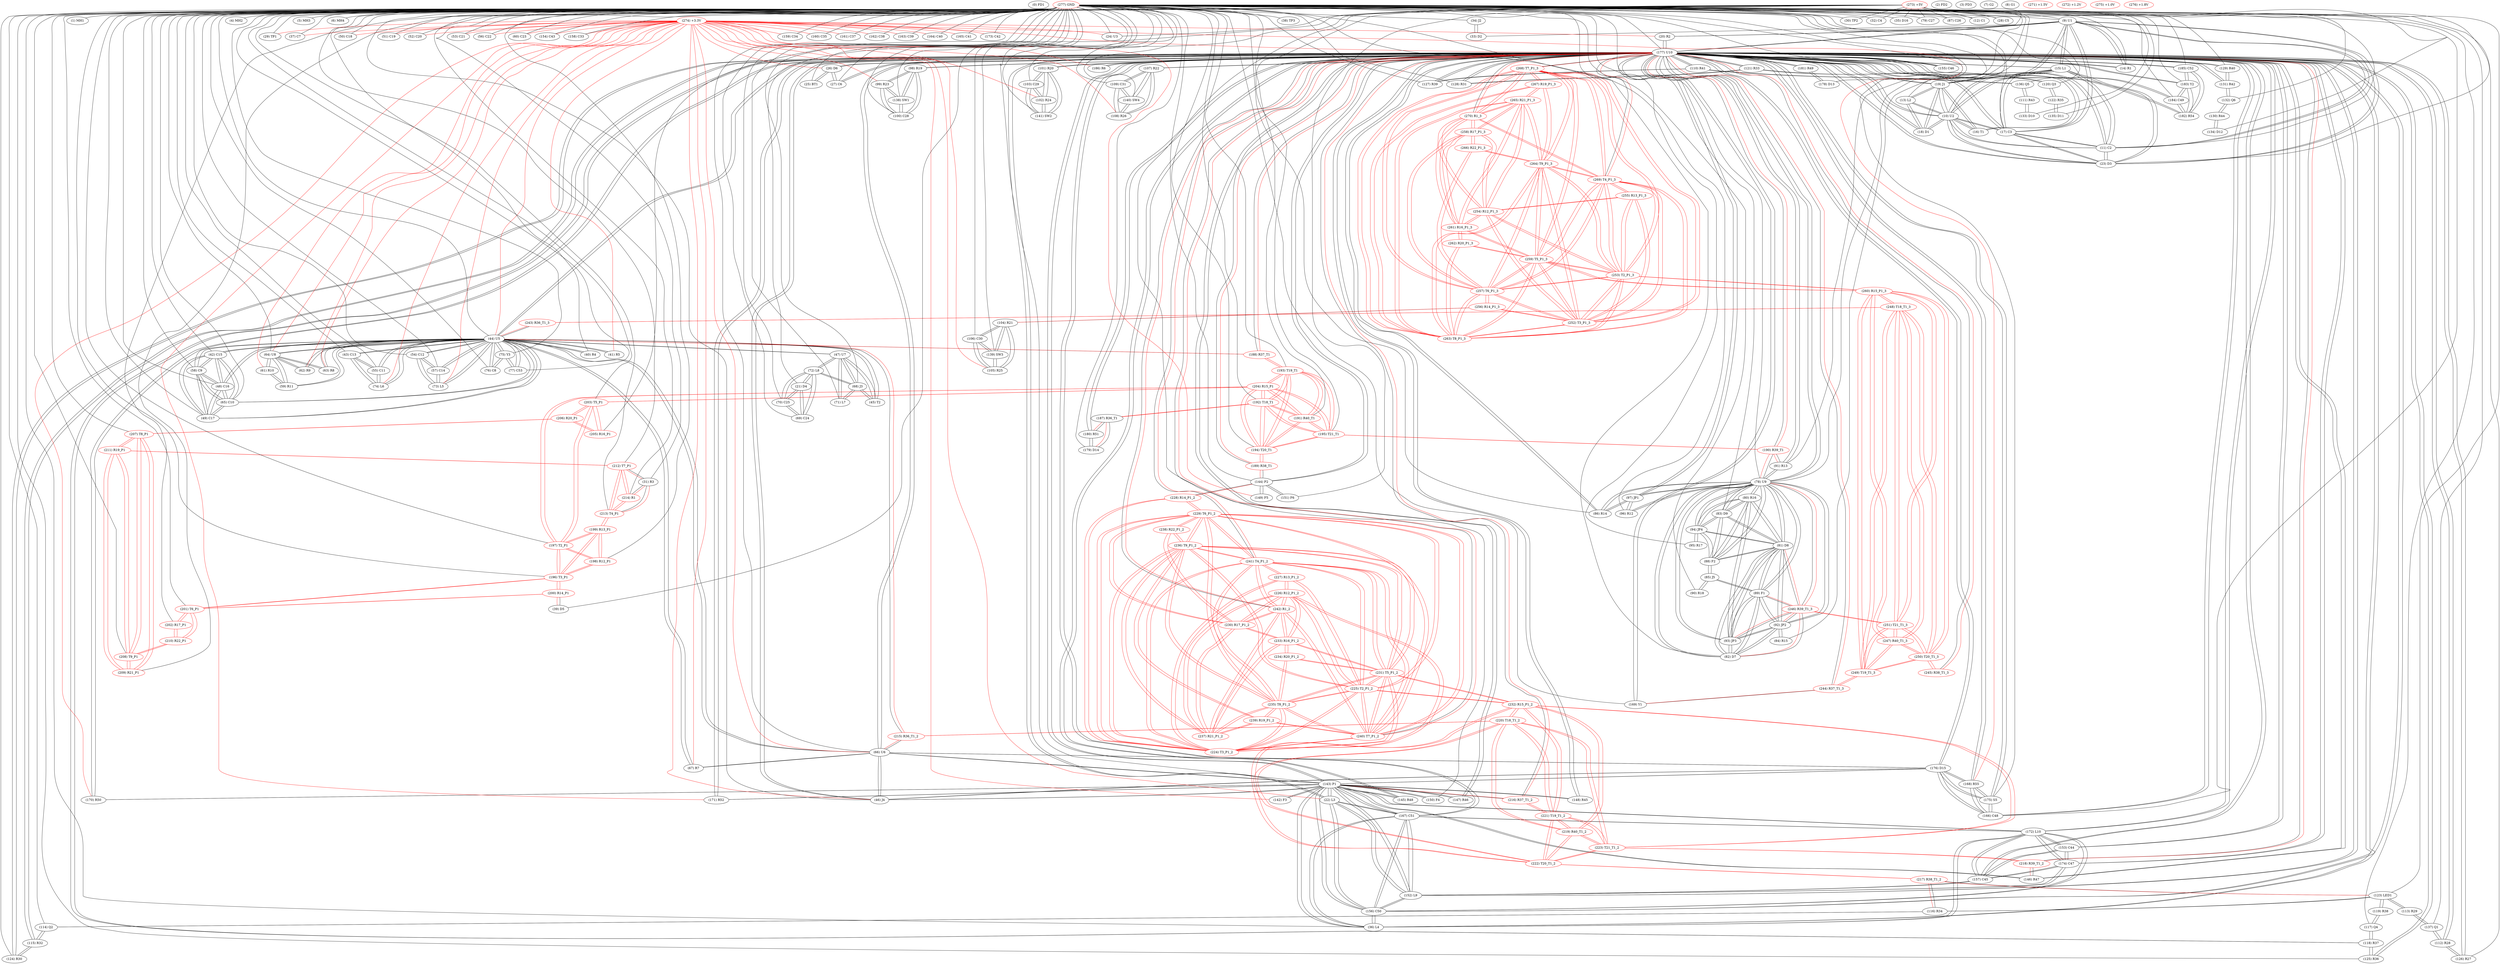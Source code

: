 graph {
	0 [label="(0) FD1"]
	1 [label="(1) MH1"]
	2 [label="(2) FD2"]
	3 [label="(3) FD3"]
	4 [label="(4) MH2"]
	5 [label="(5) MH3"]
	6 [label="(6) MH4"]
	7 [label="(7) G2"]
	8 [label="(8) G1"]
	9 [label="(9) U1"]
	20 [label="(20) R2"]
	177 [label="(177) U10"]
	14 [label="(14) R1"]
	15 [label="(15) L1"]
	23 [label="(23) D3"]
	10 [label="(10) U2"]
	11 [label="(11) C2"]
	17 [label="(17) C3"]
	10 [label="(10) U2"]
	177 [label="(177) U10"]
	16 [label="(16) T1"]
	15 [label="(15) L1"]
	9 [label="(9) U1"]
	23 [label="(23) D3"]
	11 [label="(11) C2"]
	17 [label="(17) C3"]
	18 [label="(18) D1"]
	19 [label="(19) J1"]
	13 [label="(13) L2"]
	11 [label="(11) C2"]
	15 [label="(15) L1"]
	9 [label="(9) U1"]
	23 [label="(23) D3"]
	177 [label="(177) U10"]
	10 [label="(10) U2"]
	17 [label="(17) C3"]
	12 [label="(12) C1"]
	13 [label="(13) L2"]
	18 [label="(18) D1"]
	19 [label="(19) J1"]
	10 [label="(10) U2"]
	14 [label="(14) R1"]
	9 [label="(9) U1"]
	177 [label="(177) U10"]
	15 [label="(15) L1"]
	9 [label="(9) U1"]
	23 [label="(23) D3"]
	177 [label="(177) U10"]
	10 [label="(10) U2"]
	11 [label="(11) C2"]
	17 [label="(17) C3"]
	19 [label="(19) J1"]
	16 [label="(16) T1"]
	177 [label="(177) U10"]
	10 [label="(10) U2"]
	19 [label="(19) J1"]
	17 [label="(17) C3"]
	15 [label="(15) L1"]
	9 [label="(9) U1"]
	23 [label="(23) D3"]
	177 [label="(177) U10"]
	10 [label="(10) U2"]
	11 [label="(11) C2"]
	18 [label="(18) D1"]
	19 [label="(19) J1"]
	177 [label="(177) U10"]
	10 [label="(10) U2"]
	13 [label="(13) L2"]
	19 [label="(19) J1"]
	18 [label="(18) D1"]
	177 [label="(177) U10"]
	16 [label="(16) T1"]
	10 [label="(10) U2"]
	13 [label="(13) L2"]
	15 [label="(15) L1"]
	20 [label="(20) R2"]
	9 [label="(9) U1"]
	177 [label="(177) U10"]
	21 [label="(21) D4"]
	70 [label="(70) C25"]
	69 [label="(69) C24"]
	72 [label="(72) L8"]
	22 [label="(22) L3"]
	156 [label="(156) C50"]
	152 [label="(152) L9"]
	177 [label="(177) U10"]
	167 [label="(167) C51"]
	143 [label="(143) P1"]
	23 [label="(23) D3"]
	15 [label="(15) L1"]
	9 [label="(9) U1"]
	177 [label="(177) U10"]
	10 [label="(10) U2"]
	11 [label="(11) C2"]
	17 [label="(17) C3"]
	24 [label="(24) U3"]
	25 [label="(25) BT1"]
	26 [label="(26) D6"]
	26 [label="(26) D6"]
	27 [label="(27) C6"]
	177 [label="(177) U10"]
	25 [label="(25) BT1"]
	27 [label="(27) C6"]
	26 [label="(26) D6"]
	177 [label="(177) U10"]
	28 [label="(28) C5"]
	29 [label="(29) TP1"]
	30 [label="(30) TP2"]
	31 [label="(31) R3"]
	214 [label="(214) R1"]
	213 [label="(213) T4_P1"]
	212 [label="(212) T7_P1"]
	32 [label="(32) C4"]
	33 [label="(33) D2"]
	34 [label="(34) J2"]
	34 [label="(34) J2"]
	33 [label="(33) D2"]
	35 [label="(35) D16"]
	36 [label="(36) L4"]
	172 [label="(172) L10"]
	177 [label="(177) U10"]
	143 [label="(143) P1"]
	156 [label="(156) C50"]
	167 [label="(167) C51"]
	37 [label="(37) C7"]
	38 [label="(38) TP3"]
	39 [label="(39) D5"]
	200 [label="(200) R14_P1"]
	40 [label="(40) R4"]
	44 [label="(44) U5"]
	41 [label="(41) R5"]
	44 [label="(44) U5"]
	42 [label="(42) C15"]
	49 [label="(49) C17"]
	44 [label="(44) U5"]
	65 [label="(65) C10"]
	48 [label="(48) C16"]
	58 [label="(58) C9"]
	43 [label="(43) C13"]
	44 [label="(44) U5"]
	74 [label="(74) L6"]
	55 [label="(55) C11"]
	44 [label="(44) U5"]
	177 [label="(177) U10"]
	188 [label="(188) R37_T1"]
	64 [label="(64) U8"]
	62 [label="(62) R9"]
	63 [label="(63) R8"]
	67 [label="(67) R7"]
	66 [label="(66) U6"]
	49 [label="(49) C17"]
	42 [label="(42) C15"]
	65 [label="(65) C10"]
	48 [label="(48) C16"]
	58 [label="(58) C9"]
	75 [label="(75) Y3"]
	76 [label="(76) C8"]
	59 [label="(59) R11"]
	54 [label="(54) C12"]
	73 [label="(73) L5"]
	57 [label="(57) C14"]
	74 [label="(74) L6"]
	55 [label="(55) C11"]
	43 [label="(43) C13"]
	41 [label="(41) R5"]
	40 [label="(40) R4"]
	215 [label="(215) R36_T1_2"]
	243 [label="(243) R36_T1_3"]
	77 [label="(77) C53"]
	45 [label="(45) T2"]
	47 [label="(47) U7"]
	45 [label="(45) T2"]
	68 [label="(68) J3"]
	44 [label="(44) U5"]
	47 [label="(47) U7"]
	46 [label="(46) J4"]
	66 [label="(66) U6"]
	177 [label="(177) U10"]
	176 [label="(176) D15"]
	143 [label="(143) P1"]
	47 [label="(47) U7"]
	68 [label="(68) J3"]
	72 [label="(72) L8"]
	71 [label="(71) L7"]
	44 [label="(44) U5"]
	45 [label="(45) T2"]
	48 [label="(48) C16"]
	49 [label="(49) C17"]
	42 [label="(42) C15"]
	44 [label="(44) U5"]
	65 [label="(65) C10"]
	58 [label="(58) C9"]
	49 [label="(49) C17"]
	42 [label="(42) C15"]
	44 [label="(44) U5"]
	65 [label="(65) C10"]
	48 [label="(48) C16"]
	58 [label="(58) C9"]
	50 [label="(50) C18"]
	51 [label="(51) C19"]
	52 [label="(52) C20"]
	53 [label="(53) C21"]
	54 [label="(54) C12"]
	73 [label="(73) L5"]
	44 [label="(44) U5"]
	57 [label="(57) C14"]
	55 [label="(55) C11"]
	44 [label="(44) U5"]
	74 [label="(74) L6"]
	43 [label="(43) C13"]
	56 [label="(56) C22"]
	57 [label="(57) C14"]
	54 [label="(54) C12"]
	73 [label="(73) L5"]
	44 [label="(44) U5"]
	58 [label="(58) C9"]
	49 [label="(49) C17"]
	42 [label="(42) C15"]
	44 [label="(44) U5"]
	65 [label="(65) C10"]
	48 [label="(48) C16"]
	59 [label="(59) R11"]
	64 [label="(64) U8"]
	61 [label="(61) R10"]
	44 [label="(44) U5"]
	60 [label="(60) C23"]
	61 [label="(61) R10"]
	64 [label="(64) U8"]
	59 [label="(59) R11"]
	62 [label="(62) R9"]
	64 [label="(64) U8"]
	44 [label="(44) U5"]
	63 [label="(63) R8"]
	44 [label="(44) U5"]
	64 [label="(64) U8"]
	64 [label="(64) U8"]
	61 [label="(61) R10"]
	59 [label="(59) R11"]
	44 [label="(44) U5"]
	62 [label="(62) R9"]
	63 [label="(63) R8"]
	65 [label="(65) C10"]
	49 [label="(49) C17"]
	42 [label="(42) C15"]
	44 [label="(44) U5"]
	48 [label="(48) C16"]
	58 [label="(58) C9"]
	66 [label="(66) U6"]
	46 [label="(46) J4"]
	177 [label="(177) U10"]
	176 [label="(176) D15"]
	143 [label="(143) P1"]
	44 [label="(44) U5"]
	67 [label="(67) R7"]
	215 [label="(215) R36_T1_2"]
	67 [label="(67) R7"]
	44 [label="(44) U5"]
	66 [label="(66) U6"]
	68 [label="(68) J3"]
	47 [label="(47) U7"]
	72 [label="(72) L8"]
	71 [label="(71) L7"]
	45 [label="(45) T2"]
	69 [label="(69) C24"]
	70 [label="(70) C25"]
	72 [label="(72) L8"]
	21 [label="(21) D4"]
	70 [label="(70) C25"]
	69 [label="(69) C24"]
	72 [label="(72) L8"]
	21 [label="(21) D4"]
	71 [label="(71) L7"]
	47 [label="(47) U7"]
	68 [label="(68) J3"]
	72 [label="(72) L8"]
	70 [label="(70) C25"]
	69 [label="(69) C24"]
	21 [label="(21) D4"]
	68 [label="(68) J3"]
	47 [label="(47) U7"]
	73 [label="(73) L5"]
	54 [label="(54) C12"]
	44 [label="(44) U5"]
	57 [label="(57) C14"]
	74 [label="(74) L6"]
	44 [label="(44) U5"]
	55 [label="(55) C11"]
	43 [label="(43) C13"]
	75 [label="(75) Y3"]
	44 [label="(44) U5"]
	76 [label="(76) C8"]
	77 [label="(77) C53"]
	76 [label="(76) C8"]
	44 [label="(44) U5"]
	75 [label="(75) Y3"]
	77 [label="(77) C53"]
	44 [label="(44) U5"]
	75 [label="(75) Y3"]
	78 [label="(78) U9"]
	177 [label="(177) U10"]
	97 [label="(97) JP1"]
	86 [label="(86) R14"]
	91 [label="(91) R13"]
	190 [label="(190) R39_T1"]
	96 [label="(96) R12"]
	89 [label="(89) F1"]
	82 [label="(82) D7"]
	93 [label="(93) JP3"]
	92 [label="(92) JP2"]
	81 [label="(81) D8"]
	246 [label="(246) R39_T1_3"]
	88 [label="(88) F2"]
	94 [label="(94) JP4"]
	83 [label="(83) D9"]
	80 [label="(80) R16"]
	79 [label="(79) C27"]
	80 [label="(80) R16"]
	93 [label="(93) JP3"]
	88 [label="(88) F2"]
	94 [label="(94) JP4"]
	83 [label="(83) D9"]
	78 [label="(78) U9"]
	81 [label="(81) D8"]
	81 [label="(81) D8"]
	78 [label="(78) U9"]
	89 [label="(89) F1"]
	82 [label="(82) D7"]
	93 [label="(93) JP3"]
	92 [label="(92) JP2"]
	246 [label="(246) R39_T1_3"]
	88 [label="(88) F2"]
	94 [label="(94) JP4"]
	83 [label="(83) D9"]
	80 [label="(80) R16"]
	82 [label="(82) D7"]
	78 [label="(78) U9"]
	89 [label="(89) F1"]
	93 [label="(93) JP3"]
	92 [label="(92) JP2"]
	81 [label="(81) D8"]
	246 [label="(246) R39_T1_3"]
	83 [label="(83) D9"]
	88 [label="(88) F2"]
	94 [label="(94) JP4"]
	78 [label="(78) U9"]
	81 [label="(81) D8"]
	80 [label="(80) R16"]
	84 [label="(84) R15"]
	92 [label="(92) JP2"]
	85 [label="(85) J5"]
	89 [label="(89) F1"]
	88 [label="(88) F2"]
	90 [label="(90) R18"]
	86 [label="(86) R14"]
	97 [label="(97) JP1"]
	177 [label="(177) U10"]
	78 [label="(78) U9"]
	87 [label="(87) C26"]
	88 [label="(88) F2"]
	85 [label="(85) J5"]
	94 [label="(94) JP4"]
	83 [label="(83) D9"]
	78 [label="(78) U9"]
	81 [label="(81) D8"]
	80 [label="(80) R16"]
	89 [label="(89) F1"]
	85 [label="(85) J5"]
	78 [label="(78) U9"]
	82 [label="(82) D7"]
	93 [label="(93) JP3"]
	92 [label="(92) JP2"]
	81 [label="(81) D8"]
	246 [label="(246) R39_T1_3"]
	90 [label="(90) R18"]
	85 [label="(85) J5"]
	91 [label="(91) R13"]
	78 [label="(78) U9"]
	177 [label="(177) U10"]
	190 [label="(190) R39_T1"]
	92 [label="(92) JP2"]
	84 [label="(84) R15"]
	78 [label="(78) U9"]
	89 [label="(89) F1"]
	82 [label="(82) D7"]
	93 [label="(93) JP3"]
	81 [label="(81) D8"]
	246 [label="(246) R39_T1_3"]
	93 [label="(93) JP3"]
	80 [label="(80) R16"]
	78 [label="(78) U9"]
	89 [label="(89) F1"]
	82 [label="(82) D7"]
	92 [label="(92) JP2"]
	81 [label="(81) D8"]
	246 [label="(246) R39_T1_3"]
	94 [label="(94) JP4"]
	95 [label="(95) R17"]
	88 [label="(88) F2"]
	83 [label="(83) D9"]
	78 [label="(78) U9"]
	81 [label="(81) D8"]
	80 [label="(80) R16"]
	95 [label="(95) R17"]
	94 [label="(94) JP4"]
	96 [label="(96) R12"]
	78 [label="(78) U9"]
	97 [label="(97) JP1"]
	97 [label="(97) JP1"]
	86 [label="(86) R14"]
	177 [label="(177) U10"]
	78 [label="(78) U9"]
	96 [label="(96) R12"]
	98 [label="(98) R19"]
	177 [label="(177) U10"]
	100 [label="(100) C28"]
	138 [label="(138) SW1"]
	99 [label="(99) R23"]
	99 [label="(99) R23"]
	100 [label="(100) C28"]
	138 [label="(138) SW1"]
	98 [label="(98) R19"]
	100 [label="(100) C28"]
	138 [label="(138) SW1"]
	98 [label="(98) R19"]
	99 [label="(99) R23"]
	101 [label="(101) R20"]
	177 [label="(177) U10"]
	141 [label="(141) SW2"]
	102 [label="(102) R24"]
	103 [label="(103) C29"]
	102 [label="(102) R24"]
	101 [label="(101) R20"]
	141 [label="(141) SW2"]
	103 [label="(103) C29"]
	103 [label="(103) C29"]
	101 [label="(101) R20"]
	141 [label="(141) SW2"]
	102 [label="(102) R24"]
	104 [label="(104) R21"]
	256 [label="(256) R14_P1_3"]
	105 [label="(105) R25"]
	139 [label="(139) SW3"]
	106 [label="(106) C30"]
	105 [label="(105) R25"]
	139 [label="(139) SW3"]
	106 [label="(106) C30"]
	104 [label="(104) R21"]
	106 [label="(106) C30"]
	105 [label="(105) R25"]
	139 [label="(139) SW3"]
	104 [label="(104) R21"]
	107 [label="(107) R22"]
	177 [label="(177) U10"]
	108 [label="(108) R26"]
	140 [label="(140) SW4"]
	109 [label="(109) C31"]
	108 [label="(108) R26"]
	107 [label="(107) R22"]
	140 [label="(140) SW4"]
	109 [label="(109) C31"]
	109 [label="(109) C31"]
	108 [label="(108) R26"]
	107 [label="(107) R22"]
	140 [label="(140) SW4"]
	110 [label="(110) R41"]
	177 [label="(177) U10"]
	127 [label="(127) R39"]
	136 [label="(136) Q5"]
	111 [label="(111) R43"]
	133 [label="(133) D10"]
	136 [label="(136) Q5"]
	112 [label="(112) R28"]
	126 [label="(126) R27"]
	177 [label="(177) U10"]
	137 [label="(137) Q1"]
	113 [label="(113) R29"]
	123 [label="(123) LED1"]
	137 [label="(137) Q1"]
	114 [label="(114) Q2"]
	116 [label="(116) R34"]
	115 [label="(115) R32"]
	115 [label="(115) R32"]
	177 [label="(177) U10"]
	124 [label="(124) R30"]
	114 [label="(114) Q2"]
	116 [label="(116) R34"]
	123 [label="(123) LED1"]
	217 [label="(217) R38_T1_2"]
	114 [label="(114) Q2"]
	117 [label="(117) Q4"]
	118 [label="(118) R37"]
	119 [label="(119) R38"]
	118 [label="(118) R37"]
	125 [label="(125) R36"]
	177 [label="(177) U10"]
	117 [label="(117) Q4"]
	119 [label="(119) R38"]
	123 [label="(123) LED1"]
	117 [label="(117) Q4"]
	120 [label="(120) Q3"]
	121 [label="(121) R33"]
	122 [label="(122) R35"]
	121 [label="(121) R33"]
	128 [label="(128) R31"]
	177 [label="(177) U10"]
	120 [label="(120) Q3"]
	122 [label="(122) R35"]
	135 [label="(135) D11"]
	120 [label="(120) Q3"]
	123 [label="(123) LED1"]
	116 [label="(116) R34"]
	217 [label="(217) R38_T1_2"]
	119 [label="(119) R38"]
	113 [label="(113) R29"]
	124 [label="(124) R30"]
	115 [label="(115) R32"]
	177 [label="(177) U10"]
	125 [label="(125) R36"]
	177 [label="(177) U10"]
	118 [label="(118) R37"]
	126 [label="(126) R27"]
	177 [label="(177) U10"]
	112 [label="(112) R28"]
	127 [label="(127) R39"]
	177 [label="(177) U10"]
	110 [label="(110) R41"]
	128 [label="(128) R31"]
	177 [label="(177) U10"]
	121 [label="(121) R33"]
	129 [label="(129) R40"]
	177 [label="(177) U10"]
	131 [label="(131) R42"]
	130 [label="(130) R44"]
	134 [label="(134) D12"]
	132 [label="(132) Q6"]
	131 [label="(131) R42"]
	129 [label="(129) R40"]
	177 [label="(177) U10"]
	132 [label="(132) Q6"]
	132 [label="(132) Q6"]
	131 [label="(131) R42"]
	130 [label="(130) R44"]
	133 [label="(133) D10"]
	111 [label="(111) R43"]
	134 [label="(134) D12"]
	130 [label="(130) R44"]
	135 [label="(135) D11"]
	122 [label="(122) R35"]
	136 [label="(136) Q5"]
	110 [label="(110) R41"]
	111 [label="(111) R43"]
	137 [label="(137) Q1"]
	112 [label="(112) R28"]
	113 [label="(113) R29"]
	138 [label="(138) SW1"]
	100 [label="(100) C28"]
	98 [label="(98) R19"]
	99 [label="(99) R23"]
	139 [label="(139) SW3"]
	105 [label="(105) R25"]
	106 [label="(106) C30"]
	104 [label="(104) R21"]
	140 [label="(140) SW4"]
	108 [label="(108) R26"]
	107 [label="(107) R22"]
	109 [label="(109) C31"]
	141 [label="(141) SW2"]
	101 [label="(101) R20"]
	102 [label="(102) R24"]
	103 [label="(103) C29"]
	142 [label="(142) F3"]
	143 [label="(143) P1"]
	143 [label="(143) P1"]
	177 [label="(177) U10"]
	216 [label="(216) R37_T1_2"]
	170 [label="(170) R50"]
	171 [label="(171) R52"]
	176 [label="(176) D15"]
	46 [label="(46) J4"]
	66 [label="(66) U6"]
	36 [label="(36) L4"]
	172 [label="(172) L10"]
	156 [label="(156) C50"]
	167 [label="(167) C51"]
	152 [label="(152) L9"]
	22 [label="(22) L3"]
	145 [label="(145) R48"]
	146 [label="(146) R47"]
	147 [label="(147) R46"]
	148 [label="(148) R45"]
	150 [label="(150) F4"]
	142 [label="(142) F3"]
	144 [label="(144) P2"]
	177 [label="(177) U10"]
	189 [label="(189) R38_T1"]
	228 [label="(228) R14_P1_2"]
	149 [label="(149) F5"]
	151 [label="(151) F6"]
	145 [label="(145) R48"]
	177 [label="(177) U10"]
	143 [label="(143) P1"]
	146 [label="(146) R47"]
	177 [label="(177) U10"]
	218 [label="(218) R39_T1_2"]
	143 [label="(143) P1"]
	147 [label="(147) R46"]
	177 [label="(177) U10"]
	143 [label="(143) P1"]
	148 [label="(148) R45"]
	177 [label="(177) U10"]
	143 [label="(143) P1"]
	149 [label="(149) F5"]
	144 [label="(144) P2"]
	150 [label="(150) F4"]
	143 [label="(143) P1"]
	151 [label="(151) F6"]
	144 [label="(144) P2"]
	152 [label="(152) L9"]
	157 [label="(157) C45"]
	177 [label="(177) U10"]
	174 [label="(174) C47"]
	156 [label="(156) C50"]
	167 [label="(167) C51"]
	22 [label="(22) L3"]
	143 [label="(143) P1"]
	153 [label="(153) C44"]
	177 [label="(177) U10"]
	172 [label="(172) L10"]
	157 [label="(157) C45"]
	174 [label="(174) C47"]
	154 [label="(154) C43"]
	155 [label="(155) C46"]
	177 [label="(177) U10"]
	156 [label="(156) C50"]
	36 [label="(36) L4"]
	172 [label="(172) L10"]
	177 [label="(177) U10"]
	143 [label="(143) P1"]
	167 [label="(167) C51"]
	152 [label="(152) L9"]
	22 [label="(22) L3"]
	157 [label="(157) C45"]
	152 [label="(152) L9"]
	177 [label="(177) U10"]
	174 [label="(174) C47"]
	172 [label="(172) L10"]
	153 [label="(153) C44"]
	158 [label="(158) C33"]
	159 [label="(159) C34"]
	160 [label="(160) C35"]
	161 [label="(161) C37"]
	162 [label="(162) C38"]
	163 [label="(163) C39"]
	164 [label="(164) C40"]
	165 [label="(165) C41"]
	166 [label="(166) C48"]
	177 [label="(177) U10"]
	176 [label="(176) D15"]
	175 [label="(175) S5"]
	168 [label="(168) R55"]
	167 [label="(167) C51"]
	36 [label="(36) L4"]
	172 [label="(172) L10"]
	177 [label="(177) U10"]
	143 [label="(143) P1"]
	156 [label="(156) C50"]
	152 [label="(152) L9"]
	22 [label="(22) L3"]
	168 [label="(168) R55"]
	177 [label="(177) U10"]
	166 [label="(166) C48"]
	176 [label="(176) D15"]
	175 [label="(175) S5"]
	169 [label="(169) Y1"]
	177 [label="(177) U10"]
	244 [label="(244) R37_T1_3"]
	170 [label="(170) R50"]
	177 [label="(177) U10"]
	143 [label="(143) P1"]
	171 [label="(171) R52"]
	177 [label="(177) U10"]
	143 [label="(143) P1"]
	172 [label="(172) L10"]
	177 [label="(177) U10"]
	157 [label="(157) C45"]
	153 [label="(153) C44"]
	174 [label="(174) C47"]
	36 [label="(36) L4"]
	143 [label="(143) P1"]
	156 [label="(156) C50"]
	167 [label="(167) C51"]
	173 [label="(173) C42"]
	174 [label="(174) C47"]
	157 [label="(157) C45"]
	152 [label="(152) L9"]
	177 [label="(177) U10"]
	172 [label="(172) L10"]
	153 [label="(153) C44"]
	175 [label="(175) S5"]
	177 [label="(177) U10"]
	166 [label="(166) C48"]
	176 [label="(176) D15"]
	168 [label="(168) R55"]
	176 [label="(176) D15"]
	46 [label="(46) J4"]
	143 [label="(143) P1"]
	66 [label="(66) U6"]
	177 [label="(177) U10"]
	166 [label="(166) C48"]
	175 [label="(175) S5"]
	168 [label="(168) R55"]
	177 [label="(177) U10"]
	144 [label="(144) P2"]
	143 [label="(143) P1"]
	216 [label="(216) R37_T1_2"]
	189 [label="(189) R38_T1"]
	44 [label="(44) U5"]
	170 [label="(170) R50"]
	171 [label="(171) R52"]
	188 [label="(188) R37_T1"]
	148 [label="(148) R45"]
	147 [label="(147) R46"]
	146 [label="(146) R47"]
	218 [label="(218) R39_T1_2"]
	145 [label="(145) R48"]
	10 [label="(10) U2"]
	16 [label="(16) T1"]
	66 [label="(66) U6"]
	46 [label="(46) J4"]
	129 [label="(129) R40"]
	131 [label="(131) R42"]
	110 [label="(110) R41"]
	127 [label="(127) R39"]
	125 [label="(125) R36"]
	118 [label="(118) R37"]
	115 [label="(115) R32"]
	124 [label="(124) R30"]
	126 [label="(126) R27"]
	112 [label="(112) R28"]
	107 [label="(107) R22"]
	128 [label="(128) R31"]
	121 [label="(121) R33"]
	101 [label="(101) R20"]
	98 [label="(98) R19"]
	20 [label="(20) R2"]
	9 [label="(9) U1"]
	14 [label="(14) R1"]
	18 [label="(18) D1"]
	19 [label="(19) J1"]
	78 [label="(78) U9"]
	97 [label="(97) JP1"]
	86 [label="(86) R14"]
	91 [label="(91) R13"]
	190 [label="(190) R39_T1"]
	15 [label="(15) L1"]
	23 [label="(23) D3"]
	11 [label="(11) C2"]
	17 [label="(17) C3"]
	27 [label="(27) C6"]
	26 [label="(26) D6"]
	245 [label="(245) R38_T1_3"]
	180 [label="(180) R51"]
	181 [label="(181) R49"]
	166 [label="(166) C48"]
	176 [label="(176) D15"]
	175 [label="(175) S5"]
	168 [label="(168) R55"]
	186 [label="(186) R6"]
	155 [label="(155) C46"]
	153 [label="(153) C44"]
	157 [label="(157) C45"]
	152 [label="(152) L9"]
	174 [label="(174) C47"]
	172 [label="(172) L10"]
	185 [label="(185) C52"]
	182 [label="(182) R54"]
	183 [label="(183) Y2"]
	184 [label="(184) C49"]
	169 [label="(169) Y1"]
	244 [label="(244) R37_T1_3"]
	36 [label="(36) L4"]
	156 [label="(156) C50"]
	167 [label="(167) C51"]
	22 [label="(22) L3"]
	242 [label="(242) R1_2"]
	241 [label="(241) T4_P1_2"]
	240 [label="(240) T7_P1_2"]
	270 [label="(270) R1_3"]
	269 [label="(269) T4_P1_3"]
	268 [label="(268) T7_P1_3"]
	178 [label="(178) D13"]
	181 [label="(181) R49"]
	179 [label="(179) D14"]
	180 [label="(180) R51"]
	187 [label="(187) R36_T1"]
	180 [label="(180) R51"]
	177 [label="(177) U10"]
	179 [label="(179) D14"]
	187 [label="(187) R36_T1"]
	181 [label="(181) R49"]
	177 [label="(177) U10"]
	178 [label="(178) D13"]
	182 [label="(182) R54"]
	185 [label="(185) C52"]
	177 [label="(177) U10"]
	183 [label="(183) Y2"]
	184 [label="(184) C49"]
	183 [label="(183) Y2"]
	185 [label="(185) C52"]
	177 [label="(177) U10"]
	182 [label="(182) R54"]
	184 [label="(184) C49"]
	184 [label="(184) C49"]
	183 [label="(183) Y2"]
	177 [label="(177) U10"]
	182 [label="(182) R54"]
	185 [label="(185) C52"]
	177 [label="(177) U10"]
	182 [label="(182) R54"]
	183 [label="(183) Y2"]
	186 [label="(186) R6"]
	177 [label="(177) U10"]
	187 [label="(187) R36_T1"]
	180 [label="(180) R51"]
	179 [label="(179) D14"]
	192 [label="(192) T18_T1"]
	188 [label="(188) R37_T1" color=red]
	44 [label="(44) U5"]
	177 [label="(177) U10"]
	193 [label="(193) T19_T1"]
	189 [label="(189) R38_T1" color=red]
	177 [label="(177) U10"]
	144 [label="(144) P2"]
	194 [label="(194) T20_T1"]
	190 [label="(190) R39_T1" color=red]
	78 [label="(78) U9"]
	91 [label="(91) R13"]
	177 [label="(177) U10"]
	195 [label="(195) T21_T1"]
	191 [label="(191) R40_T1" color=red]
	204 [label="(204) R15_P1"]
	192 [label="(192) T18_T1"]
	195 [label="(195) T21_T1"]
	194 [label="(194) T20_T1"]
	193 [label="(193) T19_T1"]
	192 [label="(192) T18_T1" color=red]
	187 [label="(187) R36_T1"]
	204 [label="(204) R15_P1"]
	195 [label="(195) T21_T1"]
	194 [label="(194) T20_T1"]
	193 [label="(193) T19_T1"]
	191 [label="(191) R40_T1"]
	193 [label="(193) T19_T1" color=red]
	188 [label="(188) R37_T1"]
	204 [label="(204) R15_P1"]
	192 [label="(192) T18_T1"]
	195 [label="(195) T21_T1"]
	194 [label="(194) T20_T1"]
	191 [label="(191) R40_T1"]
	194 [label="(194) T20_T1" color=red]
	189 [label="(189) R38_T1"]
	204 [label="(204) R15_P1"]
	192 [label="(192) T18_T1"]
	195 [label="(195) T21_T1"]
	193 [label="(193) T19_T1"]
	191 [label="(191) R40_T1"]
	195 [label="(195) T21_T1" color=red]
	190 [label="(190) R39_T1"]
	204 [label="(204) R15_P1"]
	192 [label="(192) T18_T1"]
	194 [label="(194) T20_T1"]
	193 [label="(193) T19_T1"]
	191 [label="(191) R40_T1"]
	196 [label="(196) T3_P1" color=red]
	200 [label="(200) R14_P1"]
	201 [label="(201) T6_P1"]
	199 [label="(199) R13_P1"]
	198 [label="(198) R12_P1"]
	197 [label="(197) T2_P1"]
	197 [label="(197) T2_P1" color=red]
	199 [label="(199) R13_P1"]
	196 [label="(196) T3_P1"]
	198 [label="(198) R12_P1"]
	203 [label="(203) T5_P1"]
	204 [label="(204) R15_P1"]
	198 [label="(198) R12_P1" color=red]
	199 [label="(199) R13_P1"]
	196 [label="(196) T3_P1"]
	197 [label="(197) T2_P1"]
	199 [label="(199) R13_P1" color=red]
	213 [label="(213) T4_P1"]
	196 [label="(196) T3_P1"]
	198 [label="(198) R12_P1"]
	197 [label="(197) T2_P1"]
	200 [label="(200) R14_P1" color=red]
	39 [label="(39) D5"]
	196 [label="(196) T3_P1"]
	201 [label="(201) T6_P1"]
	201 [label="(201) T6_P1" color=red]
	200 [label="(200) R14_P1"]
	196 [label="(196) T3_P1"]
	210 [label="(210) R22_P1"]
	202 [label="(202) R17_P1"]
	202 [label="(202) R17_P1" color=red]
	210 [label="(210) R22_P1"]
	201 [label="(201) T6_P1"]
	203 [label="(203) T5_P1" color=red]
	197 [label="(197) T2_P1"]
	204 [label="(204) R15_P1"]
	205 [label="(205) R16_P1"]
	206 [label="(206) R20_P1"]
	204 [label="(204) R15_P1" color=red]
	192 [label="(192) T18_T1"]
	195 [label="(195) T21_T1"]
	194 [label="(194) T20_T1"]
	193 [label="(193) T19_T1"]
	191 [label="(191) R40_T1"]
	197 [label="(197) T2_P1"]
	203 [label="(203) T5_P1"]
	205 [label="(205) R16_P1" color=red]
	203 [label="(203) T5_P1"]
	206 [label="(206) R20_P1"]
	206 [label="(206) R20_P1" color=red]
	207 [label="(207) T8_P1"]
	205 [label="(205) R16_P1"]
	203 [label="(203) T5_P1"]
	207 [label="(207) T8_P1" color=red]
	208 [label="(208) T9_P1"]
	209 [label="(209) R21_P1"]
	211 [label="(211) R19_P1"]
	206 [label="(206) R20_P1"]
	208 [label="(208) T9_P1" color=red]
	210 [label="(210) R22_P1"]
	209 [label="(209) R21_P1"]
	207 [label="(207) T8_P1"]
	211 [label="(211) R19_P1"]
	209 [label="(209) R21_P1" color=red]
	208 [label="(208) T9_P1"]
	207 [label="(207) T8_P1"]
	211 [label="(211) R19_P1"]
	210 [label="(210) R22_P1" color=red]
	208 [label="(208) T9_P1"]
	201 [label="(201) T6_P1"]
	202 [label="(202) R17_P1"]
	211 [label="(211) R19_P1" color=red]
	208 [label="(208) T9_P1"]
	209 [label="(209) R21_P1"]
	207 [label="(207) T8_P1"]
	212 [label="(212) T7_P1"]
	212 [label="(212) T7_P1" color=red]
	214 [label="(214) R1"]
	213 [label="(213) T4_P1"]
	31 [label="(31) R3"]
	211 [label="(211) R19_P1"]
	213 [label="(213) T4_P1" color=red]
	199 [label="(199) R13_P1"]
	214 [label="(214) R1"]
	212 [label="(212) T7_P1"]
	31 [label="(31) R3"]
	214 [label="(214) R1" color=red]
	213 [label="(213) T4_P1"]
	212 [label="(212) T7_P1"]
	31 [label="(31) R3"]
	215 [label="(215) R36_T1_2" color=red]
	44 [label="(44) U5"]
	66 [label="(66) U6"]
	220 [label="(220) T18_T1_2"]
	216 [label="(216) R37_T1_2" color=red]
	177 [label="(177) U10"]
	143 [label="(143) P1"]
	221 [label="(221) T19_T1_2"]
	217 [label="(217) R38_T1_2" color=red]
	123 [label="(123) LED1"]
	116 [label="(116) R34"]
	222 [label="(222) T20_T1_2"]
	218 [label="(218) R39_T1_2" color=red]
	146 [label="(146) R47"]
	177 [label="(177) U10"]
	223 [label="(223) T21_T1_2"]
	219 [label="(219) R40_T1_2" color=red]
	232 [label="(232) R15_P1_2"]
	220 [label="(220) T18_T1_2"]
	223 [label="(223) T21_T1_2"]
	222 [label="(222) T20_T1_2"]
	221 [label="(221) T19_T1_2"]
	220 [label="(220) T18_T1_2" color=red]
	222 [label="(222) T20_T1_2"]
	221 [label="(221) T19_T1_2"]
	223 [label="(223) T21_T1_2"]
	215 [label="(215) R36_T1_2"]
	232 [label="(232) R15_P1_2"]
	219 [label="(219) R40_T1_2"]
	221 [label="(221) T19_T1_2" color=red]
	222 [label="(222) T20_T1_2"]
	220 [label="(220) T18_T1_2"]
	223 [label="(223) T21_T1_2"]
	216 [label="(216) R37_T1_2"]
	232 [label="(232) R15_P1_2"]
	219 [label="(219) R40_T1_2"]
	222 [label="(222) T20_T1_2" color=red]
	221 [label="(221) T19_T1_2"]
	220 [label="(220) T18_T1_2"]
	223 [label="(223) T21_T1_2"]
	217 [label="(217) R38_T1_2"]
	232 [label="(232) R15_P1_2"]
	219 [label="(219) R40_T1_2"]
	223 [label="(223) T21_T1_2" color=red]
	222 [label="(222) T20_T1_2"]
	221 [label="(221) T19_T1_2"]
	220 [label="(220) T18_T1_2"]
	218 [label="(218) R39_T1_2"]
	232 [label="(232) R15_P1_2"]
	219 [label="(219) R40_T1_2"]
	224 [label="(224) T3_P1_2" color=red]
	241 [label="(241) T4_P1_2"]
	240 [label="(240) T7_P1_2"]
	231 [label="(231) T5_P1_2"]
	236 [label="(236) T9_P1_2"]
	235 [label="(235) T8_P1_2"]
	229 [label="(229) T6_P1_2"]
	225 [label="(225) T2_P1_2"]
	228 [label="(228) R14_P1_2"]
	227 [label="(227) R13_P1_2"]
	226 [label="(226) R12_P1_2"]
	225 [label="(225) T2_P1_2" color=red]
	224 [label="(224) T3_P1_2"]
	241 [label="(241) T4_P1_2"]
	240 [label="(240) T7_P1_2"]
	231 [label="(231) T5_P1_2"]
	236 [label="(236) T9_P1_2"]
	235 [label="(235) T8_P1_2"]
	229 [label="(229) T6_P1_2"]
	227 [label="(227) R13_P1_2"]
	226 [label="(226) R12_P1_2"]
	232 [label="(232) R15_P1_2"]
	226 [label="(226) R12_P1_2" color=red]
	237 [label="(237) R21_P1_2"]
	233 [label="(233) R16_P1_2"]
	230 [label="(230) R17_P1_2"]
	242 [label="(242) R1_2"]
	227 [label="(227) R13_P1_2"]
	224 [label="(224) T3_P1_2"]
	225 [label="(225) T2_P1_2"]
	227 [label="(227) R13_P1_2" color=red]
	241 [label="(241) T4_P1_2"]
	224 [label="(224) T3_P1_2"]
	226 [label="(226) R12_P1_2"]
	225 [label="(225) T2_P1_2"]
	228 [label="(228) R14_P1_2" color=red]
	144 [label="(144) P2"]
	224 [label="(224) T3_P1_2"]
	229 [label="(229) T6_P1_2"]
	229 [label="(229) T6_P1_2" color=red]
	224 [label="(224) T3_P1_2"]
	241 [label="(241) T4_P1_2"]
	240 [label="(240) T7_P1_2"]
	231 [label="(231) T5_P1_2"]
	236 [label="(236) T9_P1_2"]
	235 [label="(235) T8_P1_2"]
	225 [label="(225) T2_P1_2"]
	228 [label="(228) R14_P1_2"]
	238 [label="(238) R22_P1_2"]
	230 [label="(230) R17_P1_2"]
	230 [label="(230) R17_P1_2" color=red]
	237 [label="(237) R21_P1_2"]
	233 [label="(233) R16_P1_2"]
	226 [label="(226) R12_P1_2"]
	242 [label="(242) R1_2"]
	238 [label="(238) R22_P1_2"]
	229 [label="(229) T6_P1_2"]
	231 [label="(231) T5_P1_2" color=red]
	224 [label="(224) T3_P1_2"]
	241 [label="(241) T4_P1_2"]
	240 [label="(240) T7_P1_2"]
	236 [label="(236) T9_P1_2"]
	235 [label="(235) T8_P1_2"]
	229 [label="(229) T6_P1_2"]
	225 [label="(225) T2_P1_2"]
	232 [label="(232) R15_P1_2"]
	233 [label="(233) R16_P1_2"]
	234 [label="(234) R20_P1_2"]
	232 [label="(232) R15_P1_2" color=red]
	220 [label="(220) T18_T1_2"]
	223 [label="(223) T21_T1_2"]
	222 [label="(222) T20_T1_2"]
	221 [label="(221) T19_T1_2"]
	219 [label="(219) R40_T1_2"]
	225 [label="(225) T2_P1_2"]
	231 [label="(231) T5_P1_2"]
	233 [label="(233) R16_P1_2" color=red]
	237 [label="(237) R21_P1_2"]
	226 [label="(226) R12_P1_2"]
	230 [label="(230) R17_P1_2"]
	242 [label="(242) R1_2"]
	231 [label="(231) T5_P1_2"]
	234 [label="(234) R20_P1_2"]
	234 [label="(234) R20_P1_2" color=red]
	235 [label="(235) T8_P1_2"]
	233 [label="(233) R16_P1_2"]
	231 [label="(231) T5_P1_2"]
	235 [label="(235) T8_P1_2" color=red]
	224 [label="(224) T3_P1_2"]
	241 [label="(241) T4_P1_2"]
	240 [label="(240) T7_P1_2"]
	231 [label="(231) T5_P1_2"]
	236 [label="(236) T9_P1_2"]
	229 [label="(229) T6_P1_2"]
	225 [label="(225) T2_P1_2"]
	237 [label="(237) R21_P1_2"]
	239 [label="(239) R19_P1_2"]
	234 [label="(234) R20_P1_2"]
	236 [label="(236) T9_P1_2" color=red]
	238 [label="(238) R22_P1_2"]
	224 [label="(224) T3_P1_2"]
	241 [label="(241) T4_P1_2"]
	240 [label="(240) T7_P1_2"]
	231 [label="(231) T5_P1_2"]
	235 [label="(235) T8_P1_2"]
	229 [label="(229) T6_P1_2"]
	225 [label="(225) T2_P1_2"]
	237 [label="(237) R21_P1_2"]
	239 [label="(239) R19_P1_2"]
	237 [label="(237) R21_P1_2" color=red]
	233 [label="(233) R16_P1_2"]
	226 [label="(226) R12_P1_2"]
	230 [label="(230) R17_P1_2"]
	242 [label="(242) R1_2"]
	236 [label="(236) T9_P1_2"]
	235 [label="(235) T8_P1_2"]
	239 [label="(239) R19_P1_2"]
	238 [label="(238) R22_P1_2" color=red]
	236 [label="(236) T9_P1_2"]
	229 [label="(229) T6_P1_2"]
	230 [label="(230) R17_P1_2"]
	239 [label="(239) R19_P1_2" color=red]
	236 [label="(236) T9_P1_2"]
	237 [label="(237) R21_P1_2"]
	235 [label="(235) T8_P1_2"]
	240 [label="(240) T7_P1_2"]
	240 [label="(240) T7_P1_2" color=red]
	224 [label="(224) T3_P1_2"]
	241 [label="(241) T4_P1_2"]
	231 [label="(231) T5_P1_2"]
	236 [label="(236) T9_P1_2"]
	235 [label="(235) T8_P1_2"]
	229 [label="(229) T6_P1_2"]
	225 [label="(225) T2_P1_2"]
	242 [label="(242) R1_2"]
	177 [label="(177) U10"]
	239 [label="(239) R19_P1_2"]
	241 [label="(241) T4_P1_2" color=red]
	224 [label="(224) T3_P1_2"]
	240 [label="(240) T7_P1_2"]
	231 [label="(231) T5_P1_2"]
	236 [label="(236) T9_P1_2"]
	235 [label="(235) T8_P1_2"]
	229 [label="(229) T6_P1_2"]
	225 [label="(225) T2_P1_2"]
	227 [label="(227) R13_P1_2"]
	242 [label="(242) R1_2"]
	177 [label="(177) U10"]
	242 [label="(242) R1_2" color=red]
	241 [label="(241) T4_P1_2"]
	240 [label="(240) T7_P1_2"]
	177 [label="(177) U10"]
	237 [label="(237) R21_P1_2"]
	233 [label="(233) R16_P1_2"]
	226 [label="(226) R12_P1_2"]
	230 [label="(230) R17_P1_2"]
	243 [label="(243) R36_T1_3" color=red]
	44 [label="(44) U5"]
	248 [label="(248) T18_T1_3"]
	244 [label="(244) R37_T1_3" color=red]
	177 [label="(177) U10"]
	169 [label="(169) Y1"]
	249 [label="(249) T19_T1_3"]
	245 [label="(245) R38_T1_3" color=red]
	177 [label="(177) U10"]
	250 [label="(250) T20_T1_3"]
	246 [label="(246) R39_T1_3" color=red]
	78 [label="(78) U9"]
	89 [label="(89) F1"]
	82 [label="(82) D7"]
	93 [label="(93) JP3"]
	92 [label="(92) JP2"]
	81 [label="(81) D8"]
	251 [label="(251) T21_T1_3"]
	247 [label="(247) R40_T1_3" color=red]
	260 [label="(260) R15_P1_3"]
	248 [label="(248) T18_T1_3"]
	251 [label="(251) T21_T1_3"]
	250 [label="(250) T20_T1_3"]
	249 [label="(249) T19_T1_3"]
	248 [label="(248) T18_T1_3" color=red]
	250 [label="(250) T20_T1_3"]
	249 [label="(249) T19_T1_3"]
	251 [label="(251) T21_T1_3"]
	243 [label="(243) R36_T1_3"]
	260 [label="(260) R15_P1_3"]
	247 [label="(247) R40_T1_3"]
	249 [label="(249) T19_T1_3" color=red]
	250 [label="(250) T20_T1_3"]
	248 [label="(248) T18_T1_3"]
	251 [label="(251) T21_T1_3"]
	244 [label="(244) R37_T1_3"]
	260 [label="(260) R15_P1_3"]
	247 [label="(247) R40_T1_3"]
	250 [label="(250) T20_T1_3" color=red]
	249 [label="(249) T19_T1_3"]
	248 [label="(248) T18_T1_3"]
	251 [label="(251) T21_T1_3"]
	245 [label="(245) R38_T1_3"]
	260 [label="(260) R15_P1_3"]
	247 [label="(247) R40_T1_3"]
	251 [label="(251) T21_T1_3" color=red]
	250 [label="(250) T20_T1_3"]
	249 [label="(249) T19_T1_3"]
	248 [label="(248) T18_T1_3"]
	246 [label="(246) R39_T1_3"]
	260 [label="(260) R15_P1_3"]
	247 [label="(247) R40_T1_3"]
	252 [label="(252) T3_P1_3" color=red]
	269 [label="(269) T4_P1_3"]
	268 [label="(268) T7_P1_3"]
	259 [label="(259) T5_P1_3"]
	264 [label="(264) T9_P1_3"]
	263 [label="(263) T8_P1_3"]
	257 [label="(257) T6_P1_3"]
	253 [label="(253) T2_P1_3"]
	256 [label="(256) R14_P1_3"]
	255 [label="(255) R13_P1_3"]
	254 [label="(254) R12_P1_3"]
	253 [label="(253) T2_P1_3" color=red]
	252 [label="(252) T3_P1_3"]
	269 [label="(269) T4_P1_3"]
	268 [label="(268) T7_P1_3"]
	259 [label="(259) T5_P1_3"]
	264 [label="(264) T9_P1_3"]
	263 [label="(263) T8_P1_3"]
	257 [label="(257) T6_P1_3"]
	255 [label="(255) R13_P1_3"]
	254 [label="(254) R12_P1_3"]
	260 [label="(260) R15_P1_3"]
	254 [label="(254) R12_P1_3" color=red]
	265 [label="(265) R21_P1_3"]
	261 [label="(261) R16_P1_3"]
	258 [label="(258) R17_P1_3"]
	270 [label="(270) R1_3"]
	255 [label="(255) R13_P1_3"]
	252 [label="(252) T3_P1_3"]
	253 [label="(253) T2_P1_3"]
	255 [label="(255) R13_P1_3" color=red]
	269 [label="(269) T4_P1_3"]
	252 [label="(252) T3_P1_3"]
	254 [label="(254) R12_P1_3"]
	253 [label="(253) T2_P1_3"]
	256 [label="(256) R14_P1_3" color=red]
	104 [label="(104) R21"]
	252 [label="(252) T3_P1_3"]
	257 [label="(257) T6_P1_3"]
	257 [label="(257) T6_P1_3" color=red]
	252 [label="(252) T3_P1_3"]
	269 [label="(269) T4_P1_3"]
	268 [label="(268) T7_P1_3"]
	259 [label="(259) T5_P1_3"]
	264 [label="(264) T9_P1_3"]
	263 [label="(263) T8_P1_3"]
	253 [label="(253) T2_P1_3"]
	256 [label="(256) R14_P1_3"]
	266 [label="(266) R22_P1_3"]
	258 [label="(258) R17_P1_3"]
	258 [label="(258) R17_P1_3" color=red]
	265 [label="(265) R21_P1_3"]
	261 [label="(261) R16_P1_3"]
	254 [label="(254) R12_P1_3"]
	270 [label="(270) R1_3"]
	266 [label="(266) R22_P1_3"]
	257 [label="(257) T6_P1_3"]
	259 [label="(259) T5_P1_3" color=red]
	252 [label="(252) T3_P1_3"]
	269 [label="(269) T4_P1_3"]
	268 [label="(268) T7_P1_3"]
	264 [label="(264) T9_P1_3"]
	263 [label="(263) T8_P1_3"]
	257 [label="(257) T6_P1_3"]
	253 [label="(253) T2_P1_3"]
	260 [label="(260) R15_P1_3"]
	261 [label="(261) R16_P1_3"]
	262 [label="(262) R20_P1_3"]
	260 [label="(260) R15_P1_3" color=red]
	248 [label="(248) T18_T1_3"]
	251 [label="(251) T21_T1_3"]
	250 [label="(250) T20_T1_3"]
	249 [label="(249) T19_T1_3"]
	247 [label="(247) R40_T1_3"]
	253 [label="(253) T2_P1_3"]
	259 [label="(259) T5_P1_3"]
	261 [label="(261) R16_P1_3" color=red]
	265 [label="(265) R21_P1_3"]
	254 [label="(254) R12_P1_3"]
	258 [label="(258) R17_P1_3"]
	270 [label="(270) R1_3"]
	259 [label="(259) T5_P1_3"]
	262 [label="(262) R20_P1_3"]
	262 [label="(262) R20_P1_3" color=red]
	263 [label="(263) T8_P1_3"]
	261 [label="(261) R16_P1_3"]
	259 [label="(259) T5_P1_3"]
	263 [label="(263) T8_P1_3" color=red]
	252 [label="(252) T3_P1_3"]
	269 [label="(269) T4_P1_3"]
	268 [label="(268) T7_P1_3"]
	259 [label="(259) T5_P1_3"]
	264 [label="(264) T9_P1_3"]
	257 [label="(257) T6_P1_3"]
	253 [label="(253) T2_P1_3"]
	265 [label="(265) R21_P1_3"]
	267 [label="(267) R19_P1_3"]
	262 [label="(262) R20_P1_3"]
	264 [label="(264) T9_P1_3" color=red]
	266 [label="(266) R22_P1_3"]
	252 [label="(252) T3_P1_3"]
	269 [label="(269) T4_P1_3"]
	268 [label="(268) T7_P1_3"]
	259 [label="(259) T5_P1_3"]
	263 [label="(263) T8_P1_3"]
	257 [label="(257) T6_P1_3"]
	253 [label="(253) T2_P1_3"]
	265 [label="(265) R21_P1_3"]
	267 [label="(267) R19_P1_3"]
	265 [label="(265) R21_P1_3" color=red]
	261 [label="(261) R16_P1_3"]
	254 [label="(254) R12_P1_3"]
	258 [label="(258) R17_P1_3"]
	270 [label="(270) R1_3"]
	264 [label="(264) T9_P1_3"]
	263 [label="(263) T8_P1_3"]
	267 [label="(267) R19_P1_3"]
	266 [label="(266) R22_P1_3" color=red]
	264 [label="(264) T9_P1_3"]
	257 [label="(257) T6_P1_3"]
	258 [label="(258) R17_P1_3"]
	267 [label="(267) R19_P1_3" color=red]
	264 [label="(264) T9_P1_3"]
	265 [label="(265) R21_P1_3"]
	263 [label="(263) T8_P1_3"]
	268 [label="(268) T7_P1_3"]
	268 [label="(268) T7_P1_3" color=red]
	252 [label="(252) T3_P1_3"]
	269 [label="(269) T4_P1_3"]
	259 [label="(259) T5_P1_3"]
	264 [label="(264) T9_P1_3"]
	263 [label="(263) T8_P1_3"]
	257 [label="(257) T6_P1_3"]
	253 [label="(253) T2_P1_3"]
	270 [label="(270) R1_3"]
	177 [label="(177) U10"]
	267 [label="(267) R19_P1_3"]
	269 [label="(269) T4_P1_3" color=red]
	252 [label="(252) T3_P1_3"]
	268 [label="(268) T7_P1_3"]
	259 [label="(259) T5_P1_3"]
	264 [label="(264) T9_P1_3"]
	263 [label="(263) T8_P1_3"]
	257 [label="(257) T6_P1_3"]
	253 [label="(253) T2_P1_3"]
	255 [label="(255) R13_P1_3"]
	270 [label="(270) R1_3"]
	177 [label="(177) U10"]
	270 [label="(270) R1_3" color=red]
	269 [label="(269) T4_P1_3"]
	268 [label="(268) T7_P1_3"]
	177 [label="(177) U10"]
	265 [label="(265) R21_P1_3"]
	261 [label="(261) R16_P1_3"]
	254 [label="(254) R12_P1_3"]
	258 [label="(258) R17_P1_3"]
	271 [label="(271) +1.5V" color=red]
	272 [label="(272) +1.2V" color=red]
	273 [label="(273) +5V" color=red]
	9 [label="(9) U1"]
	133 [label="(133) D10"]
	151 [label="(151) F6"]
	33 [label="(33) D2"]
	32 [label="(32) C4"]
	31 [label="(31) R3"]
	135 [label="(135) D11"]
	123 [label="(123) LED1"]
	134 [label="(134) D12"]
	91 [label="(91) R13"]
	12 [label="(12) C1"]
	78 [label="(78) U9"]
	79 [label="(79) C27"]
	28 [label="(28) C5"]
	84 [label="(84) R15"]
	35 [label="(35) D16"]
	87 [label="(87) C26"]
	150 [label="(150) F4"]
	21 [label="(21) D4"]
	30 [label="(30) TP2"]
	24 [label="(24) U3"]
	23 [label="(23) D3"]
	191 [label="(191) R40_T1"]
	209 [label="(209) R21_P1"]
	205 [label="(205) R16_P1"]
	198 [label="(198) R12_P1"]
	202 [label="(202) R17_P1"]
	214 [label="(214) R1"]
	274 [label="(274) +3.3V" color=red]
	149 [label="(149) F5"]
	60 [label="(60) C23"]
	56 [label="(56) C22"]
	154 [label="(154) C43"]
	61 [label="(61) R10"]
	163 [label="(163) C39"]
	177 [label="(177) U10"]
	22 [label="(22) L3"]
	20 [label="(20) R2"]
	37 [label="(37) C7"]
	99 [label="(99) R23"]
	26 [label="(26) D6"]
	24 [label="(24) U3"]
	108 [label="(108) R26"]
	164 [label="(164) C40"]
	29 [label="(29) TP1"]
	168 [label="(168) R55"]
	173 [label="(173) C42"]
	66 [label="(66) U6"]
	53 [label="(53) C21"]
	52 [label="(52) C20"]
	67 [label="(67) R7"]
	51 [label="(51) C19"]
	50 [label="(50) C18"]
	105 [label="(105) R25"]
	165 [label="(165) C41"]
	162 [label="(162) C38"]
	102 [label="(102) R24"]
	64 [label="(64) U8"]
	161 [label="(161) C37"]
	160 [label="(160) C35"]
	159 [label="(159) C34"]
	158 [label="(158) C33"]
	63 [label="(63) R8"]
	62 [label="(62) R9"]
	41 [label="(41) R5"]
	44 [label="(44) U5"]
	46 [label="(46) J4"]
	186 [label="(186) R6"]
	142 [label="(142) F3"]
	73 [label="(73) L5"]
	74 [label="(74) L6"]
	171 [label="(171) R52"]
	170 [label="(170) R50"]
	275 [label="(275) +1.0V" color=red]
	276 [label="(276) +1.8V" color=red]
	277 [label="(277) GND" color=red]
	11 [label="(11) C2"]
	109 [label="(109) C31"]
	166 [label="(166) C48"]
	164 [label="(164) C40"]
	165 [label="(165) C41"]
	162 [label="(162) C38"]
	161 [label="(161) C37"]
	103 [label="(103) C29"]
	64 [label="(64) U8"]
	127 [label="(127) R39"]
	160 [label="(160) C35"]
	114 [label="(114) Q2"]
	106 [label="(106) C30"]
	175 [label="(175) S5"]
	100 [label="(100) C28"]
	163 [label="(163) C39"]
	25 [label="(25) BT1"]
	24 [label="(24) U3"]
	27 [label="(27) C6"]
	177 [label="(177) U10"]
	30 [label="(30) TP2"]
	28 [label="(28) C5"]
	29 [label="(29) TP1"]
	144 [label="(144) P2"]
	140 [label="(140) SW4"]
	141 [label="(141) SW2"]
	132 [label="(132) Q6"]
	9 [label="(9) U1"]
	14 [label="(14) R1"]
	139 [label="(139) SW3"]
	138 [label="(138) SW1"]
	13 [label="(13) L2"]
	12 [label="(12) C1"]
	17 [label="(17) C3"]
	173 [label="(173) C42"]
	136 [label="(136) Q5"]
	137 [label="(137) Q1"]
	19 [label="(19) J1"]
	69 [label="(69) C24"]
	70 [label="(70) C25"]
	44 [label="(44) U5"]
	43 [label="(43) C13"]
	75 [label="(75) Y3"]
	68 [label="(68) J3"]
	169 [label="(169) Y1"]
	76 [label="(76) C8"]
	77 [label="(77) C53"]
	42 [label="(42) C15"]
	46 [label="(46) J4"]
	71 [label="(71) L7"]
	40 [label="(40) R4"]
	66 [label="(66) U6"]
	53 [label="(53) C21"]
	52 [label="(52) C20"]
	128 [label="(128) R31"]
	51 [label="(51) C19"]
	50 [label="(50) C18"]
	49 [label="(49) C17"]
	54 [label="(54) C12"]
	48 [label="(48) C16"]
	117 [label="(117) Q4"]
	124 [label="(124) R30"]
	65 [label="(65) C10"]
	126 [label="(126) R27"]
	158 [label="(158) C33"]
	125 [label="(125) R36"]
	60 [label="(60) C23"]
	155 [label="(155) C46"]
	129 [label="(129) R40"]
	57 [label="(57) C14"]
	120 [label="(120) Q3"]
	58 [label="(58) C9"]
	159 [label="(159) C34"]
	154 [label="(154) C43"]
	56 [label="(56) C22"]
	55 [label="(55) C11"]
	143 [label="(143) P1"]
	178 [label="(178) D13"]
	183 [label="(183) Y2"]
	78 [label="(78) U9"]
	79 [label="(79) C27"]
	82 [label="(82) D7"]
	86 [label="(86) R14"]
	87 [label="(87) C26"]
	90 [label="(90) R18"]
	6 [label="(6) MH4"]
	184 [label="(184) C49"]
	5 [label="(5) MH3"]
	4 [label="(4) MH2"]
	1 [label="(1) MH1"]
	185 [label="(185) C52"]
	179 [label="(179) D14"]
	35 [label="(35) D16"]
	34 [label="(34) J2"]
	96 [label="(96) R12"]
	32 [label="(32) C4"]
	38 [label="(38) TP3"]
	39 [label="(39) D5"]
	37 [label="(37) C7"]
	95 [label="(95) R17"]
	83 [label="(83) D9"]
	36 [label="(36) L4"]
	194 [label="(194) T20_T1"]
	193 [label="(193) T19_T1"]
	192 [label="(192) T18_T1"]
	195 [label="(195) T21_T1"]
	196 [label="(196) T3_P1"]
	213 [label="(213) T4_P1"]
	212 [label="(212) T7_P1"]
	203 [label="(203) T5_P1"]
	208 [label="(208) T9_P1"]
	207 [label="(207) T8_P1"]
	201 [label="(201) T6_P1"]
	197 [label="(197) T2_P1"]
	9 -- 20
	9 -- 177
	9 -- 14
	9 -- 15
	9 -- 23
	9 -- 10
	9 -- 11
	9 -- 17
	10 -- 177
	10 -- 16
	10 -- 15
	10 -- 9
	10 -- 23
	10 -- 11
	10 -- 17
	10 -- 18
	10 -- 19
	10 -- 13
	11 -- 15
	11 -- 9
	11 -- 23
	11 -- 177
	11 -- 10
	11 -- 17
	13 -- 18
	13 -- 19
	13 -- 10
	14 -- 9
	14 -- 177
	15 -- 9
	15 -- 23
	15 -- 177
	15 -- 10
	15 -- 11
	15 -- 17
	15 -- 19
	16 -- 177
	16 -- 10
	16 -- 19
	17 -- 15
	17 -- 9
	17 -- 23
	17 -- 177
	17 -- 10
	17 -- 11
	18 -- 19
	18 -- 177
	18 -- 10
	18 -- 13
	19 -- 18
	19 -- 177
	19 -- 16
	19 -- 10
	19 -- 13
	19 -- 15
	20 -- 9
	20 -- 177
	21 -- 70
	21 -- 69
	21 -- 72
	22 -- 156
	22 -- 152
	22 -- 177
	22 -- 167
	22 -- 143
	23 -- 15
	23 -- 9
	23 -- 177
	23 -- 10
	23 -- 11
	23 -- 17
	25 -- 26
	26 -- 27
	26 -- 177
	26 -- 25
	27 -- 26
	27 -- 177
	31 -- 214
	31 -- 213
	31 -- 212
	33 -- 34
	34 -- 33
	36 -- 172
	36 -- 177
	36 -- 143
	36 -- 156
	36 -- 167
	39 -- 200
	40 -- 44
	41 -- 44
	42 -- 49
	42 -- 44
	42 -- 65
	42 -- 48
	42 -- 58
	43 -- 44
	43 -- 74
	43 -- 55
	44 -- 177
	44 -- 188
	44 -- 64
	44 -- 62
	44 -- 63
	44 -- 67
	44 -- 66
	44 -- 49
	44 -- 42
	44 -- 65
	44 -- 48
	44 -- 58
	44 -- 75
	44 -- 76
	44 -- 59
	44 -- 54
	44 -- 73
	44 -- 57
	44 -- 74
	44 -- 55
	44 -- 43
	44 -- 41
	44 -- 40
	44 -- 215
	44 -- 243
	44 -- 77
	44 -- 45
	44 -- 47
	45 -- 68
	45 -- 44
	45 -- 47
	46 -- 66
	46 -- 177
	46 -- 176
	46 -- 143
	47 -- 68
	47 -- 72
	47 -- 71
	47 -- 44
	47 -- 45
	48 -- 49
	48 -- 42
	48 -- 44
	48 -- 65
	48 -- 58
	49 -- 42
	49 -- 44
	49 -- 65
	49 -- 48
	49 -- 58
	54 -- 73
	54 -- 44
	54 -- 57
	55 -- 44
	55 -- 74
	55 -- 43
	57 -- 54
	57 -- 73
	57 -- 44
	58 -- 49
	58 -- 42
	58 -- 44
	58 -- 65
	58 -- 48
	59 -- 64
	59 -- 61
	59 -- 44
	61 -- 64
	61 -- 59
	62 -- 64
	62 -- 44
	63 -- 44
	63 -- 64
	64 -- 61
	64 -- 59
	64 -- 44
	64 -- 62
	64 -- 63
	65 -- 49
	65 -- 42
	65 -- 44
	65 -- 48
	65 -- 58
	66 -- 46
	66 -- 177
	66 -- 176
	66 -- 143
	66 -- 44
	66 -- 67
	66 -- 215
	67 -- 44
	67 -- 66
	68 -- 47
	68 -- 72
	68 -- 71
	68 -- 45
	69 -- 70
	69 -- 72
	69 -- 21
	70 -- 69
	70 -- 72
	70 -- 21
	71 -- 47
	71 -- 68
	72 -- 70
	72 -- 69
	72 -- 21
	72 -- 68
	72 -- 47
	73 -- 54
	73 -- 44
	73 -- 57
	74 -- 44
	74 -- 55
	74 -- 43
	75 -- 44
	75 -- 76
	75 -- 77
	76 -- 44
	76 -- 75
	77 -- 44
	77 -- 75
	78 -- 177
	78 -- 97
	78 -- 86
	78 -- 91
	78 -- 190
	78 -- 96
	78 -- 89
	78 -- 82
	78 -- 93
	78 -- 92
	78 -- 81
	78 -- 246
	78 -- 88
	78 -- 94
	78 -- 83
	78 -- 80
	80 -- 93
	80 -- 88
	80 -- 94
	80 -- 83
	80 -- 78
	80 -- 81
	81 -- 78
	81 -- 89
	81 -- 82
	81 -- 93
	81 -- 92
	81 -- 246
	81 -- 88
	81 -- 94
	81 -- 83
	81 -- 80
	82 -- 78
	82 -- 89
	82 -- 93
	82 -- 92
	82 -- 81
	82 -- 246
	83 -- 88
	83 -- 94
	83 -- 78
	83 -- 81
	83 -- 80
	84 -- 92
	85 -- 89
	85 -- 88
	85 -- 90
	86 -- 97
	86 -- 177
	86 -- 78
	88 -- 85
	88 -- 94
	88 -- 83
	88 -- 78
	88 -- 81
	88 -- 80
	89 -- 85
	89 -- 78
	89 -- 82
	89 -- 93
	89 -- 92
	89 -- 81
	89 -- 246
	90 -- 85
	91 -- 78
	91 -- 177
	91 -- 190
	92 -- 84
	92 -- 78
	92 -- 89
	92 -- 82
	92 -- 93
	92 -- 81
	92 -- 246
	93 -- 80
	93 -- 78
	93 -- 89
	93 -- 82
	93 -- 92
	93 -- 81
	93 -- 246
	94 -- 95
	94 -- 88
	94 -- 83
	94 -- 78
	94 -- 81
	94 -- 80
	95 -- 94
	96 -- 78
	96 -- 97
	97 -- 86
	97 -- 177
	97 -- 78
	97 -- 96
	98 -- 177
	98 -- 100
	98 -- 138
	98 -- 99
	99 -- 100
	99 -- 138
	99 -- 98
	100 -- 138
	100 -- 98
	100 -- 99
	101 -- 177
	101 -- 141
	101 -- 102
	101 -- 103
	102 -- 101
	102 -- 141
	102 -- 103
	103 -- 101
	103 -- 141
	103 -- 102
	104 -- 256
	104 -- 105
	104 -- 139
	104 -- 106
	105 -- 139
	105 -- 106
	105 -- 104
	106 -- 105
	106 -- 139
	106 -- 104
	107 -- 177
	107 -- 108
	107 -- 140
	107 -- 109
	108 -- 107
	108 -- 140
	108 -- 109
	109 -- 108
	109 -- 107
	109 -- 140
	110 -- 177
	110 -- 127
	110 -- 136
	111 -- 133
	111 -- 136
	112 -- 126
	112 -- 177
	112 -- 137
	113 -- 123
	113 -- 137
	114 -- 116
	114 -- 115
	115 -- 177
	115 -- 124
	115 -- 114
	116 -- 123
	116 -- 217
	116 -- 114
	117 -- 118
	117 -- 119
	118 -- 125
	118 -- 177
	118 -- 117
	119 -- 123
	119 -- 117
	120 -- 121
	120 -- 122
	121 -- 128
	121 -- 177
	121 -- 120
	122 -- 135
	122 -- 120
	123 -- 116
	123 -- 217
	123 -- 119
	123 -- 113
	124 -- 115
	124 -- 177
	125 -- 177
	125 -- 118
	126 -- 177
	126 -- 112
	127 -- 177
	127 -- 110
	128 -- 177
	128 -- 121
	129 -- 177
	129 -- 131
	130 -- 134
	130 -- 132
	131 -- 129
	131 -- 177
	131 -- 132
	132 -- 131
	132 -- 130
	133 -- 111
	134 -- 130
	135 -- 122
	136 -- 110
	136 -- 111
	137 -- 112
	137 -- 113
	138 -- 100
	138 -- 98
	138 -- 99
	139 -- 105
	139 -- 106
	139 -- 104
	140 -- 108
	140 -- 107
	140 -- 109
	141 -- 101
	141 -- 102
	141 -- 103
	142 -- 143
	143 -- 177
	143 -- 216
	143 -- 170
	143 -- 171
	143 -- 176
	143 -- 46
	143 -- 66
	143 -- 36
	143 -- 172
	143 -- 156
	143 -- 167
	143 -- 152
	143 -- 22
	143 -- 145
	143 -- 146
	143 -- 147
	143 -- 148
	143 -- 150
	143 -- 142
	144 -- 177
	144 -- 189
	144 -- 228
	144 -- 149
	144 -- 151
	145 -- 177
	145 -- 143
	146 -- 177
	146 -- 218
	146 -- 143
	147 -- 177
	147 -- 143
	148 -- 177
	148 -- 143
	149 -- 144
	150 -- 143
	151 -- 144
	152 -- 157
	152 -- 177
	152 -- 174
	152 -- 156
	152 -- 167
	152 -- 22
	152 -- 143
	153 -- 177
	153 -- 172
	153 -- 157
	153 -- 174
	155 -- 177
	156 -- 36
	156 -- 172
	156 -- 177
	156 -- 143
	156 -- 167
	156 -- 152
	156 -- 22
	157 -- 152
	157 -- 177
	157 -- 174
	157 -- 172
	157 -- 153
	166 -- 177
	166 -- 176
	166 -- 175
	166 -- 168
	167 -- 36
	167 -- 172
	167 -- 177
	167 -- 143
	167 -- 156
	167 -- 152
	167 -- 22
	168 -- 177
	168 -- 166
	168 -- 176
	168 -- 175
	169 -- 177
	169 -- 244
	170 -- 177
	170 -- 143
	171 -- 177
	171 -- 143
	172 -- 177
	172 -- 157
	172 -- 153
	172 -- 174
	172 -- 36
	172 -- 143
	172 -- 156
	172 -- 167
	174 -- 157
	174 -- 152
	174 -- 177
	174 -- 172
	174 -- 153
	175 -- 177
	175 -- 166
	175 -- 176
	175 -- 168
	176 -- 46
	176 -- 143
	176 -- 66
	176 -- 177
	176 -- 166
	176 -- 175
	176 -- 168
	177 -- 144
	177 -- 143
	177 -- 216
	177 -- 189
	177 -- 44
	177 -- 170
	177 -- 171
	177 -- 188
	177 -- 148
	177 -- 147
	177 -- 146
	177 -- 218
	177 -- 145
	177 -- 10
	177 -- 16
	177 -- 66
	177 -- 46
	177 -- 129
	177 -- 131
	177 -- 110
	177 -- 127
	177 -- 125
	177 -- 118
	177 -- 115
	177 -- 124
	177 -- 126
	177 -- 112
	177 -- 107
	177 -- 128
	177 -- 121
	177 -- 101
	177 -- 98
	177 -- 20
	177 -- 9
	177 -- 14
	177 -- 18
	177 -- 19
	177 -- 78
	177 -- 97
	177 -- 86
	177 -- 91
	177 -- 190
	177 -- 15
	177 -- 23
	177 -- 11
	177 -- 17
	177 -- 27
	177 -- 26
	177 -- 245
	177 -- 180
	177 -- 181
	177 -- 166
	177 -- 176
	177 -- 175
	177 -- 168
	177 -- 186
	177 -- 155
	177 -- 153
	177 -- 157
	177 -- 152
	177 -- 174
	177 -- 172
	177 -- 185
	177 -- 182
	177 -- 183
	177 -- 184
	177 -- 169
	177 -- 244
	177 -- 36
	177 -- 156
	177 -- 167
	177 -- 22
	177 -- 242
	177 -- 241
	177 -- 240
	177 -- 270
	177 -- 269
	177 -- 268
	178 -- 181
	179 -- 180
	179 -- 187
	180 -- 177
	180 -- 179
	180 -- 187
	181 -- 177
	181 -- 178
	182 -- 185
	182 -- 177
	182 -- 183
	182 -- 184
	183 -- 185
	183 -- 177
	183 -- 182
	183 -- 184
	184 -- 183
	184 -- 177
	184 -- 182
	185 -- 177
	185 -- 182
	185 -- 183
	186 -- 177
	187 -- 180 [color=red]
	187 -- 179 [color=red]
	187 -- 192 [color=red]
	188 -- 44 [color=red]
	188 -- 177 [color=red]
	188 -- 193 [color=red]
	189 -- 177 [color=red]
	189 -- 144 [color=red]
	189 -- 194 [color=red]
	190 -- 78 [color=red]
	190 -- 91 [color=red]
	190 -- 177 [color=red]
	190 -- 195 [color=red]
	191 -- 204 [color=red]
	191 -- 192 [color=red]
	191 -- 195 [color=red]
	191 -- 194 [color=red]
	191 -- 193 [color=red]
	192 -- 187 [color=red]
	192 -- 204 [color=red]
	192 -- 195 [color=red]
	192 -- 194 [color=red]
	192 -- 193 [color=red]
	192 -- 191 [color=red]
	193 -- 188 [color=red]
	193 -- 204 [color=red]
	193 -- 192 [color=red]
	193 -- 195 [color=red]
	193 -- 194 [color=red]
	193 -- 191 [color=red]
	194 -- 189 [color=red]
	194 -- 204 [color=red]
	194 -- 192 [color=red]
	194 -- 195 [color=red]
	194 -- 193 [color=red]
	194 -- 191 [color=red]
	195 -- 190 [color=red]
	195 -- 204 [color=red]
	195 -- 192 [color=red]
	195 -- 194 [color=red]
	195 -- 193 [color=red]
	195 -- 191 [color=red]
	196 -- 200 [color=red]
	196 -- 201 [color=red]
	196 -- 199 [color=red]
	196 -- 198 [color=red]
	196 -- 197 [color=red]
	197 -- 199 [color=red]
	197 -- 196 [color=red]
	197 -- 198 [color=red]
	197 -- 203 [color=red]
	197 -- 204 [color=red]
	198 -- 199 [color=red]
	198 -- 196 [color=red]
	198 -- 197 [color=red]
	199 -- 213 [color=red]
	199 -- 196 [color=red]
	199 -- 198 [color=red]
	199 -- 197 [color=red]
	200 -- 39 [color=red]
	200 -- 196 [color=red]
	200 -- 201 [color=red]
	201 -- 200 [color=red]
	201 -- 196 [color=red]
	201 -- 210 [color=red]
	201 -- 202 [color=red]
	202 -- 210 [color=red]
	202 -- 201 [color=red]
	203 -- 197 [color=red]
	203 -- 204 [color=red]
	203 -- 205 [color=red]
	203 -- 206 [color=red]
	204 -- 192 [color=red]
	204 -- 195 [color=red]
	204 -- 194 [color=red]
	204 -- 193 [color=red]
	204 -- 191 [color=red]
	204 -- 197 [color=red]
	204 -- 203 [color=red]
	205 -- 203 [color=red]
	205 -- 206 [color=red]
	206 -- 207 [color=red]
	206 -- 205 [color=red]
	206 -- 203 [color=red]
	207 -- 208 [color=red]
	207 -- 209 [color=red]
	207 -- 211 [color=red]
	207 -- 206 [color=red]
	208 -- 210 [color=red]
	208 -- 209 [color=red]
	208 -- 207 [color=red]
	208 -- 211 [color=red]
	209 -- 208 [color=red]
	209 -- 207 [color=red]
	209 -- 211 [color=red]
	210 -- 208 [color=red]
	210 -- 201 [color=red]
	210 -- 202 [color=red]
	211 -- 208 [color=red]
	211 -- 209 [color=red]
	211 -- 207 [color=red]
	211 -- 212 [color=red]
	212 -- 214 [color=red]
	212 -- 213 [color=red]
	212 -- 31 [color=red]
	212 -- 211 [color=red]
	213 -- 199 [color=red]
	213 -- 214 [color=red]
	213 -- 212 [color=red]
	213 -- 31 [color=red]
	214 -- 213 [color=red]
	214 -- 212 [color=red]
	214 -- 31 [color=red]
	215 -- 44 [color=red]
	215 -- 66 [color=red]
	215 -- 220 [color=red]
	216 -- 177 [color=red]
	216 -- 143 [color=red]
	216 -- 221 [color=red]
	217 -- 123 [color=red]
	217 -- 116 [color=red]
	217 -- 222 [color=red]
	218 -- 146 [color=red]
	218 -- 177 [color=red]
	218 -- 223 [color=red]
	219 -- 232 [color=red]
	219 -- 220 [color=red]
	219 -- 223 [color=red]
	219 -- 222 [color=red]
	219 -- 221 [color=red]
	220 -- 222 [color=red]
	220 -- 221 [color=red]
	220 -- 223 [color=red]
	220 -- 215 [color=red]
	220 -- 232 [color=red]
	220 -- 219 [color=red]
	221 -- 222 [color=red]
	221 -- 220 [color=red]
	221 -- 223 [color=red]
	221 -- 216 [color=red]
	221 -- 232 [color=red]
	221 -- 219 [color=red]
	222 -- 221 [color=red]
	222 -- 220 [color=red]
	222 -- 223 [color=red]
	222 -- 217 [color=red]
	222 -- 232 [color=red]
	222 -- 219 [color=red]
	223 -- 222 [color=red]
	223 -- 221 [color=red]
	223 -- 220 [color=red]
	223 -- 218 [color=red]
	223 -- 232 [color=red]
	223 -- 219 [color=red]
	224 -- 241 [color=red]
	224 -- 240 [color=red]
	224 -- 231 [color=red]
	224 -- 236 [color=red]
	224 -- 235 [color=red]
	224 -- 229 [color=red]
	224 -- 225 [color=red]
	224 -- 228 [color=red]
	224 -- 227 [color=red]
	224 -- 226 [color=red]
	225 -- 224 [color=red]
	225 -- 241 [color=red]
	225 -- 240 [color=red]
	225 -- 231 [color=red]
	225 -- 236 [color=red]
	225 -- 235 [color=red]
	225 -- 229 [color=red]
	225 -- 227 [color=red]
	225 -- 226 [color=red]
	225 -- 232 [color=red]
	226 -- 237 [color=red]
	226 -- 233 [color=red]
	226 -- 230 [color=red]
	226 -- 242 [color=red]
	226 -- 227 [color=red]
	226 -- 224 [color=red]
	226 -- 225 [color=red]
	227 -- 241 [color=red]
	227 -- 224 [color=red]
	227 -- 226 [color=red]
	227 -- 225 [color=red]
	228 -- 144 [color=red]
	228 -- 224 [color=red]
	228 -- 229 [color=red]
	229 -- 224 [color=red]
	229 -- 241 [color=red]
	229 -- 240 [color=red]
	229 -- 231 [color=red]
	229 -- 236 [color=red]
	229 -- 235 [color=red]
	229 -- 225 [color=red]
	229 -- 228 [color=red]
	229 -- 238 [color=red]
	229 -- 230 [color=red]
	230 -- 237 [color=red]
	230 -- 233 [color=red]
	230 -- 226 [color=red]
	230 -- 242 [color=red]
	230 -- 238 [color=red]
	230 -- 229 [color=red]
	231 -- 224 [color=red]
	231 -- 241 [color=red]
	231 -- 240 [color=red]
	231 -- 236 [color=red]
	231 -- 235 [color=red]
	231 -- 229 [color=red]
	231 -- 225 [color=red]
	231 -- 232 [color=red]
	231 -- 233 [color=red]
	231 -- 234 [color=red]
	232 -- 220 [color=red]
	232 -- 223 [color=red]
	232 -- 222 [color=red]
	232 -- 221 [color=red]
	232 -- 219 [color=red]
	232 -- 225 [color=red]
	232 -- 231 [color=red]
	233 -- 237 [color=red]
	233 -- 226 [color=red]
	233 -- 230 [color=red]
	233 -- 242 [color=red]
	233 -- 231 [color=red]
	233 -- 234 [color=red]
	234 -- 235 [color=red]
	234 -- 233 [color=red]
	234 -- 231 [color=red]
	235 -- 224 [color=red]
	235 -- 241 [color=red]
	235 -- 240 [color=red]
	235 -- 231 [color=red]
	235 -- 236 [color=red]
	235 -- 229 [color=red]
	235 -- 225 [color=red]
	235 -- 237 [color=red]
	235 -- 239 [color=red]
	235 -- 234 [color=red]
	236 -- 238 [color=red]
	236 -- 224 [color=red]
	236 -- 241 [color=red]
	236 -- 240 [color=red]
	236 -- 231 [color=red]
	236 -- 235 [color=red]
	236 -- 229 [color=red]
	236 -- 225 [color=red]
	236 -- 237 [color=red]
	236 -- 239 [color=red]
	237 -- 233 [color=red]
	237 -- 226 [color=red]
	237 -- 230 [color=red]
	237 -- 242 [color=red]
	237 -- 236 [color=red]
	237 -- 235 [color=red]
	237 -- 239 [color=red]
	238 -- 236 [color=red]
	238 -- 229 [color=red]
	238 -- 230 [color=red]
	239 -- 236 [color=red]
	239 -- 237 [color=red]
	239 -- 235 [color=red]
	239 -- 240 [color=red]
	240 -- 224 [color=red]
	240 -- 241 [color=red]
	240 -- 231 [color=red]
	240 -- 236 [color=red]
	240 -- 235 [color=red]
	240 -- 229 [color=red]
	240 -- 225 [color=red]
	240 -- 242 [color=red]
	240 -- 177 [color=red]
	240 -- 239 [color=red]
	241 -- 224 [color=red]
	241 -- 240 [color=red]
	241 -- 231 [color=red]
	241 -- 236 [color=red]
	241 -- 235 [color=red]
	241 -- 229 [color=red]
	241 -- 225 [color=red]
	241 -- 227 [color=red]
	241 -- 242 [color=red]
	241 -- 177 [color=red]
	242 -- 241 [color=red]
	242 -- 240 [color=red]
	242 -- 177 [color=red]
	242 -- 237 [color=red]
	242 -- 233 [color=red]
	242 -- 226 [color=red]
	242 -- 230 [color=red]
	243 -- 44 [color=red]
	243 -- 248 [color=red]
	244 -- 177 [color=red]
	244 -- 169 [color=red]
	244 -- 249 [color=red]
	245 -- 177 [color=red]
	245 -- 250 [color=red]
	246 -- 78 [color=red]
	246 -- 89 [color=red]
	246 -- 82 [color=red]
	246 -- 93 [color=red]
	246 -- 92 [color=red]
	246 -- 81 [color=red]
	246 -- 251 [color=red]
	247 -- 260 [color=red]
	247 -- 248 [color=red]
	247 -- 251 [color=red]
	247 -- 250 [color=red]
	247 -- 249 [color=red]
	248 -- 250 [color=red]
	248 -- 249 [color=red]
	248 -- 251 [color=red]
	248 -- 243 [color=red]
	248 -- 260 [color=red]
	248 -- 247 [color=red]
	249 -- 250 [color=red]
	249 -- 248 [color=red]
	249 -- 251 [color=red]
	249 -- 244 [color=red]
	249 -- 260 [color=red]
	249 -- 247 [color=red]
	250 -- 249 [color=red]
	250 -- 248 [color=red]
	250 -- 251 [color=red]
	250 -- 245 [color=red]
	250 -- 260 [color=red]
	250 -- 247 [color=red]
	251 -- 250 [color=red]
	251 -- 249 [color=red]
	251 -- 248 [color=red]
	251 -- 246 [color=red]
	251 -- 260 [color=red]
	251 -- 247 [color=red]
	252 -- 269 [color=red]
	252 -- 268 [color=red]
	252 -- 259 [color=red]
	252 -- 264 [color=red]
	252 -- 263 [color=red]
	252 -- 257 [color=red]
	252 -- 253 [color=red]
	252 -- 256 [color=red]
	252 -- 255 [color=red]
	252 -- 254 [color=red]
	253 -- 252 [color=red]
	253 -- 269 [color=red]
	253 -- 268 [color=red]
	253 -- 259 [color=red]
	253 -- 264 [color=red]
	253 -- 263 [color=red]
	253 -- 257 [color=red]
	253 -- 255 [color=red]
	253 -- 254 [color=red]
	253 -- 260 [color=red]
	254 -- 265 [color=red]
	254 -- 261 [color=red]
	254 -- 258 [color=red]
	254 -- 270 [color=red]
	254 -- 255 [color=red]
	254 -- 252 [color=red]
	254 -- 253 [color=red]
	255 -- 269 [color=red]
	255 -- 252 [color=red]
	255 -- 254 [color=red]
	255 -- 253 [color=red]
	256 -- 104 [color=red]
	256 -- 252 [color=red]
	256 -- 257 [color=red]
	257 -- 252 [color=red]
	257 -- 269 [color=red]
	257 -- 268 [color=red]
	257 -- 259 [color=red]
	257 -- 264 [color=red]
	257 -- 263 [color=red]
	257 -- 253 [color=red]
	257 -- 256 [color=red]
	257 -- 266 [color=red]
	257 -- 258 [color=red]
	258 -- 265 [color=red]
	258 -- 261 [color=red]
	258 -- 254 [color=red]
	258 -- 270 [color=red]
	258 -- 266 [color=red]
	258 -- 257 [color=red]
	259 -- 252 [color=red]
	259 -- 269 [color=red]
	259 -- 268 [color=red]
	259 -- 264 [color=red]
	259 -- 263 [color=red]
	259 -- 257 [color=red]
	259 -- 253 [color=red]
	259 -- 260 [color=red]
	259 -- 261 [color=red]
	259 -- 262 [color=red]
	260 -- 248 [color=red]
	260 -- 251 [color=red]
	260 -- 250 [color=red]
	260 -- 249 [color=red]
	260 -- 247 [color=red]
	260 -- 253 [color=red]
	260 -- 259 [color=red]
	261 -- 265 [color=red]
	261 -- 254 [color=red]
	261 -- 258 [color=red]
	261 -- 270 [color=red]
	261 -- 259 [color=red]
	261 -- 262 [color=red]
	262 -- 263 [color=red]
	262 -- 261 [color=red]
	262 -- 259 [color=red]
	263 -- 252 [color=red]
	263 -- 269 [color=red]
	263 -- 268 [color=red]
	263 -- 259 [color=red]
	263 -- 264 [color=red]
	263 -- 257 [color=red]
	263 -- 253 [color=red]
	263 -- 265 [color=red]
	263 -- 267 [color=red]
	263 -- 262 [color=red]
	264 -- 266 [color=red]
	264 -- 252 [color=red]
	264 -- 269 [color=red]
	264 -- 268 [color=red]
	264 -- 259 [color=red]
	264 -- 263 [color=red]
	264 -- 257 [color=red]
	264 -- 253 [color=red]
	264 -- 265 [color=red]
	264 -- 267 [color=red]
	265 -- 261 [color=red]
	265 -- 254 [color=red]
	265 -- 258 [color=red]
	265 -- 270 [color=red]
	265 -- 264 [color=red]
	265 -- 263 [color=red]
	265 -- 267 [color=red]
	266 -- 264 [color=red]
	266 -- 257 [color=red]
	266 -- 258 [color=red]
	267 -- 264 [color=red]
	267 -- 265 [color=red]
	267 -- 263 [color=red]
	267 -- 268 [color=red]
	268 -- 252 [color=red]
	268 -- 269 [color=red]
	268 -- 259 [color=red]
	268 -- 264 [color=red]
	268 -- 263 [color=red]
	268 -- 257 [color=red]
	268 -- 253 [color=red]
	268 -- 270 [color=red]
	268 -- 177 [color=red]
	268 -- 267 [color=red]
	269 -- 252 [color=red]
	269 -- 268 [color=red]
	269 -- 259 [color=red]
	269 -- 264 [color=red]
	269 -- 263 [color=red]
	269 -- 257 [color=red]
	269 -- 253 [color=red]
	269 -- 255 [color=red]
	269 -- 270 [color=red]
	269 -- 177 [color=red]
	270 -- 269 [color=red]
	270 -- 268 [color=red]
	270 -- 177 [color=red]
	270 -- 265 [color=red]
	270 -- 261 [color=red]
	270 -- 254 [color=red]
	270 -- 258 [color=red]
	273 -- 9
	273 -- 133
	273 -- 151
	273 -- 33
	273 -- 32
	273 -- 31
	273 -- 135
	273 -- 123
	273 -- 134
	273 -- 91
	273 -- 12
	273 -- 78
	273 -- 79
	273 -- 28
	273 -- 84
	273 -- 35
	273 -- 87
	273 -- 150
	273 -- 21
	273 -- 30
	273 -- 24
	273 -- 23
	273 -- 191
	273 -- 209
	273 -- 205
	273 -- 198
	273 -- 202
	273 -- 214
	274 -- 149 [color=red]
	274 -- 60 [color=red]
	274 -- 56 [color=red]
	274 -- 154 [color=red]
	274 -- 61 [color=red]
	274 -- 163 [color=red]
	274 -- 177 [color=red]
	274 -- 22 [color=red]
	274 -- 20 [color=red]
	274 -- 37 [color=red]
	274 -- 99 [color=red]
	274 -- 26 [color=red]
	274 -- 24 [color=red]
	274 -- 108 [color=red]
	274 -- 164 [color=red]
	274 -- 29 [color=red]
	274 -- 168 [color=red]
	274 -- 173 [color=red]
	274 -- 66 [color=red]
	274 -- 53 [color=red]
	274 -- 52 [color=red]
	274 -- 67 [color=red]
	274 -- 51 [color=red]
	274 -- 50 [color=red]
	274 -- 105 [color=red]
	274 -- 165 [color=red]
	274 -- 162 [color=red]
	274 -- 102 [color=red]
	274 -- 64 [color=red]
	274 -- 161 [color=red]
	274 -- 160 [color=red]
	274 -- 159 [color=red]
	274 -- 158 [color=red]
	274 -- 63 [color=red]
	274 -- 62 [color=red]
	274 -- 41 [color=red]
	274 -- 44 [color=red]
	274 -- 46 [color=red]
	274 -- 186 [color=red]
	274 -- 142 [color=red]
	274 -- 73 [color=red]
	274 -- 74 [color=red]
	274 -- 171 [color=red]
	274 -- 170 [color=red]
	277 -- 11
	277 -- 109
	277 -- 166
	277 -- 164
	277 -- 165
	277 -- 162
	277 -- 161
	277 -- 103
	277 -- 64
	277 -- 127
	277 -- 160
	277 -- 114
	277 -- 106
	277 -- 175
	277 -- 100
	277 -- 163
	277 -- 25
	277 -- 24
	277 -- 27
	277 -- 177
	277 -- 30
	277 -- 28
	277 -- 29
	277 -- 144
	277 -- 140
	277 -- 141
	277 -- 132
	277 -- 9
	277 -- 14
	277 -- 139
	277 -- 138
	277 -- 13
	277 -- 12
	277 -- 17
	277 -- 173
	277 -- 136
	277 -- 137
	277 -- 19
	277 -- 69
	277 -- 70
	277 -- 44
	277 -- 43
	277 -- 75
	277 -- 68
	277 -- 169
	277 -- 76
	277 -- 77
	277 -- 42
	277 -- 46
	277 -- 71
	277 -- 40
	277 -- 66
	277 -- 53
	277 -- 52
	277 -- 128
	277 -- 51
	277 -- 50
	277 -- 49
	277 -- 54
	277 -- 48
	277 -- 117
	277 -- 124
	277 -- 65
	277 -- 126
	277 -- 158
	277 -- 125
	277 -- 60
	277 -- 155
	277 -- 129
	277 -- 57
	277 -- 120
	277 -- 58
	277 -- 159
	277 -- 154
	277 -- 56
	277 -- 55
	277 -- 143
	277 -- 178
	277 -- 183
	277 -- 78
	277 -- 79
	277 -- 82
	277 -- 86
	277 -- 87
	277 -- 90
	277 -- 6
	277 -- 184
	277 -- 5
	277 -- 4
	277 -- 1
	277 -- 185
	277 -- 179
	277 -- 35
	277 -- 34
	277 -- 96
	277 -- 32
	277 -- 38
	277 -- 39
	277 -- 37
	277 -- 95
	277 -- 83
	277 -- 36
	277 -- 194
	277 -- 193
	277 -- 192
	277 -- 195
	277 -- 196
	277 -- 213
	277 -- 212
	277 -- 203
	277 -- 208
	277 -- 207
	277 -- 201
	277 -- 197
}